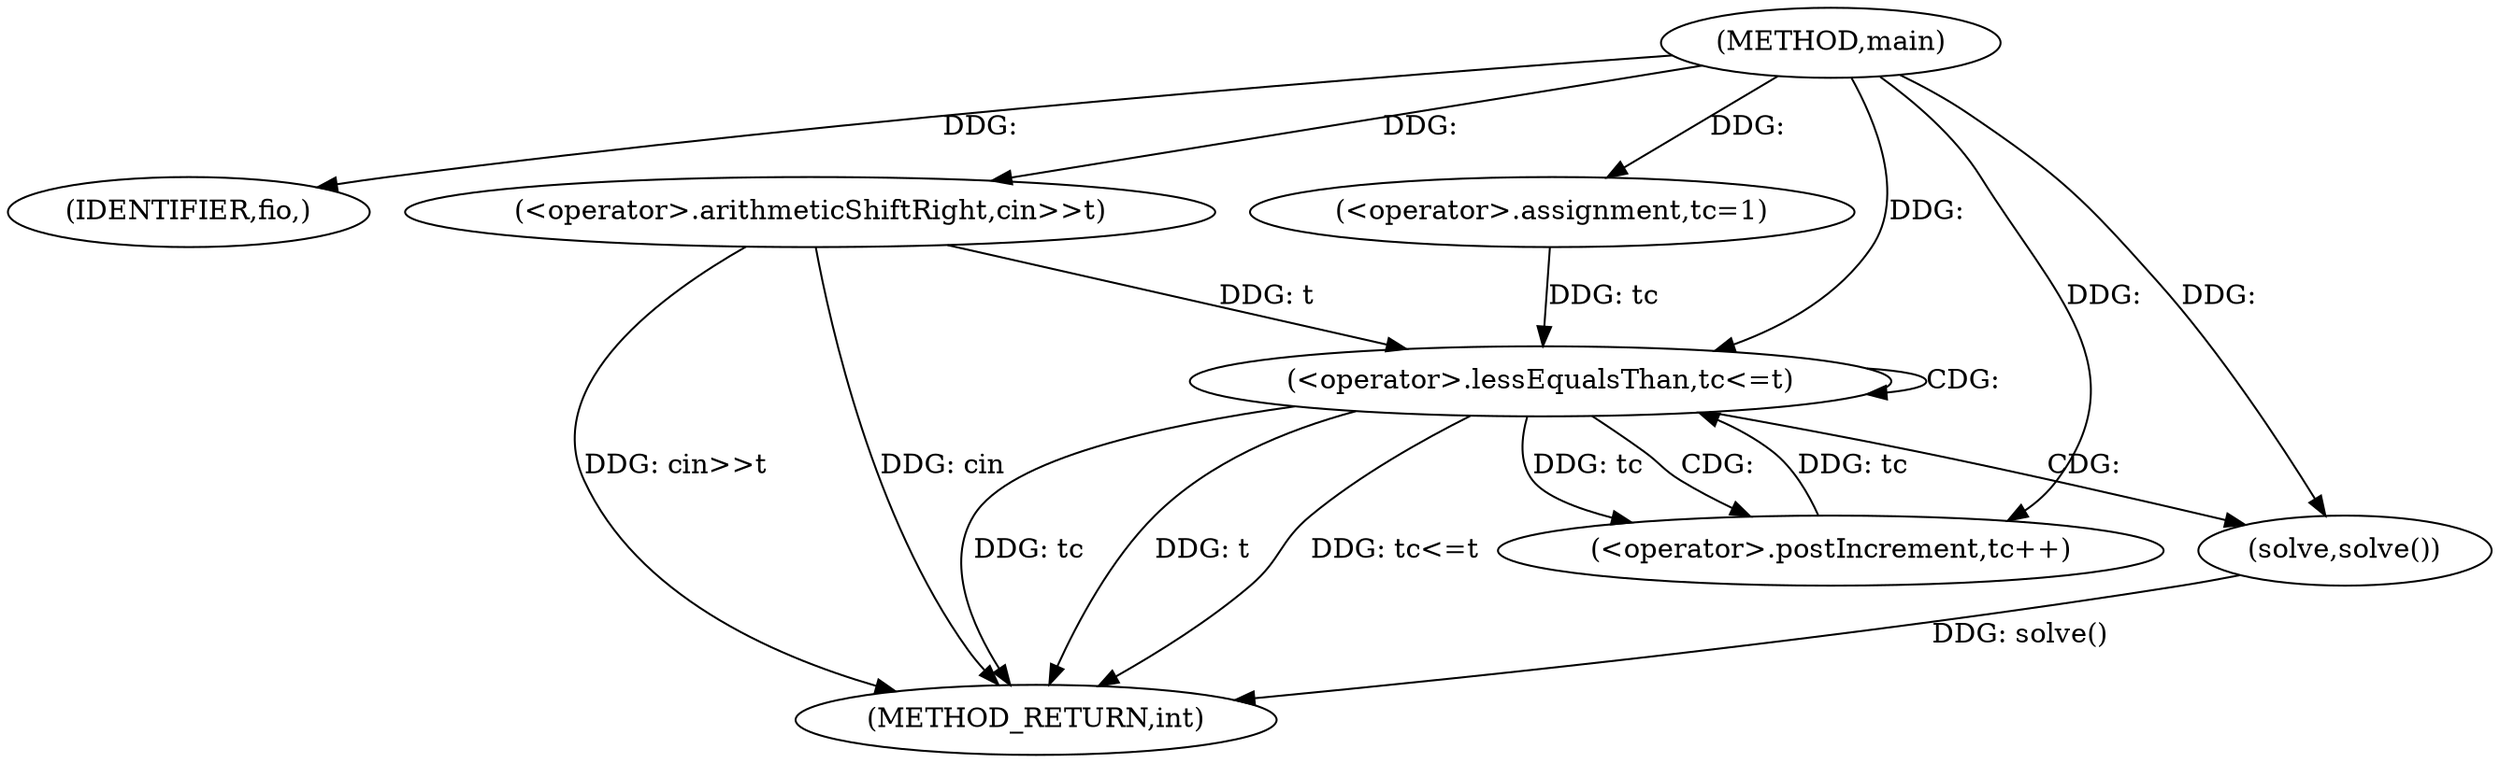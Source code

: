 digraph "main" {  
"1000354" [label = "(METHOD,main)" ]
"1000373" [label = "(METHOD_RETURN,int)" ]
"1000356" [label = "(IDENTIFIER,fio,)" ]
"1000358" [label = "(<operator>.arithmeticShiftRight,cin>>t)" ]
"1000363" [label = "(<operator>.assignment,tc=1)" ]
"1000366" [label = "(<operator>.lessEqualsThan,tc<=t)" ]
"1000369" [label = "(<operator>.postIncrement,tc++)" ]
"1000372" [label = "(solve,solve())" ]
  "1000358" -> "1000373"  [ label = "DDG: cin>>t"] 
  "1000366" -> "1000373"  [ label = "DDG: tc"] 
  "1000366" -> "1000373"  [ label = "DDG: t"] 
  "1000366" -> "1000373"  [ label = "DDG: tc<=t"] 
  "1000372" -> "1000373"  [ label = "DDG: solve()"] 
  "1000358" -> "1000373"  [ label = "DDG: cin"] 
  "1000354" -> "1000356"  [ label = "DDG: "] 
  "1000354" -> "1000358"  [ label = "DDG: "] 
  "1000354" -> "1000363"  [ label = "DDG: "] 
  "1000363" -> "1000366"  [ label = "DDG: tc"] 
  "1000369" -> "1000366"  [ label = "DDG: tc"] 
  "1000354" -> "1000366"  [ label = "DDG: "] 
  "1000358" -> "1000366"  [ label = "DDG: t"] 
  "1000366" -> "1000369"  [ label = "DDG: tc"] 
  "1000354" -> "1000369"  [ label = "DDG: "] 
  "1000354" -> "1000372"  [ label = "DDG: "] 
  "1000366" -> "1000372"  [ label = "CDG: "] 
  "1000366" -> "1000369"  [ label = "CDG: "] 
  "1000366" -> "1000366"  [ label = "CDG: "] 
}
